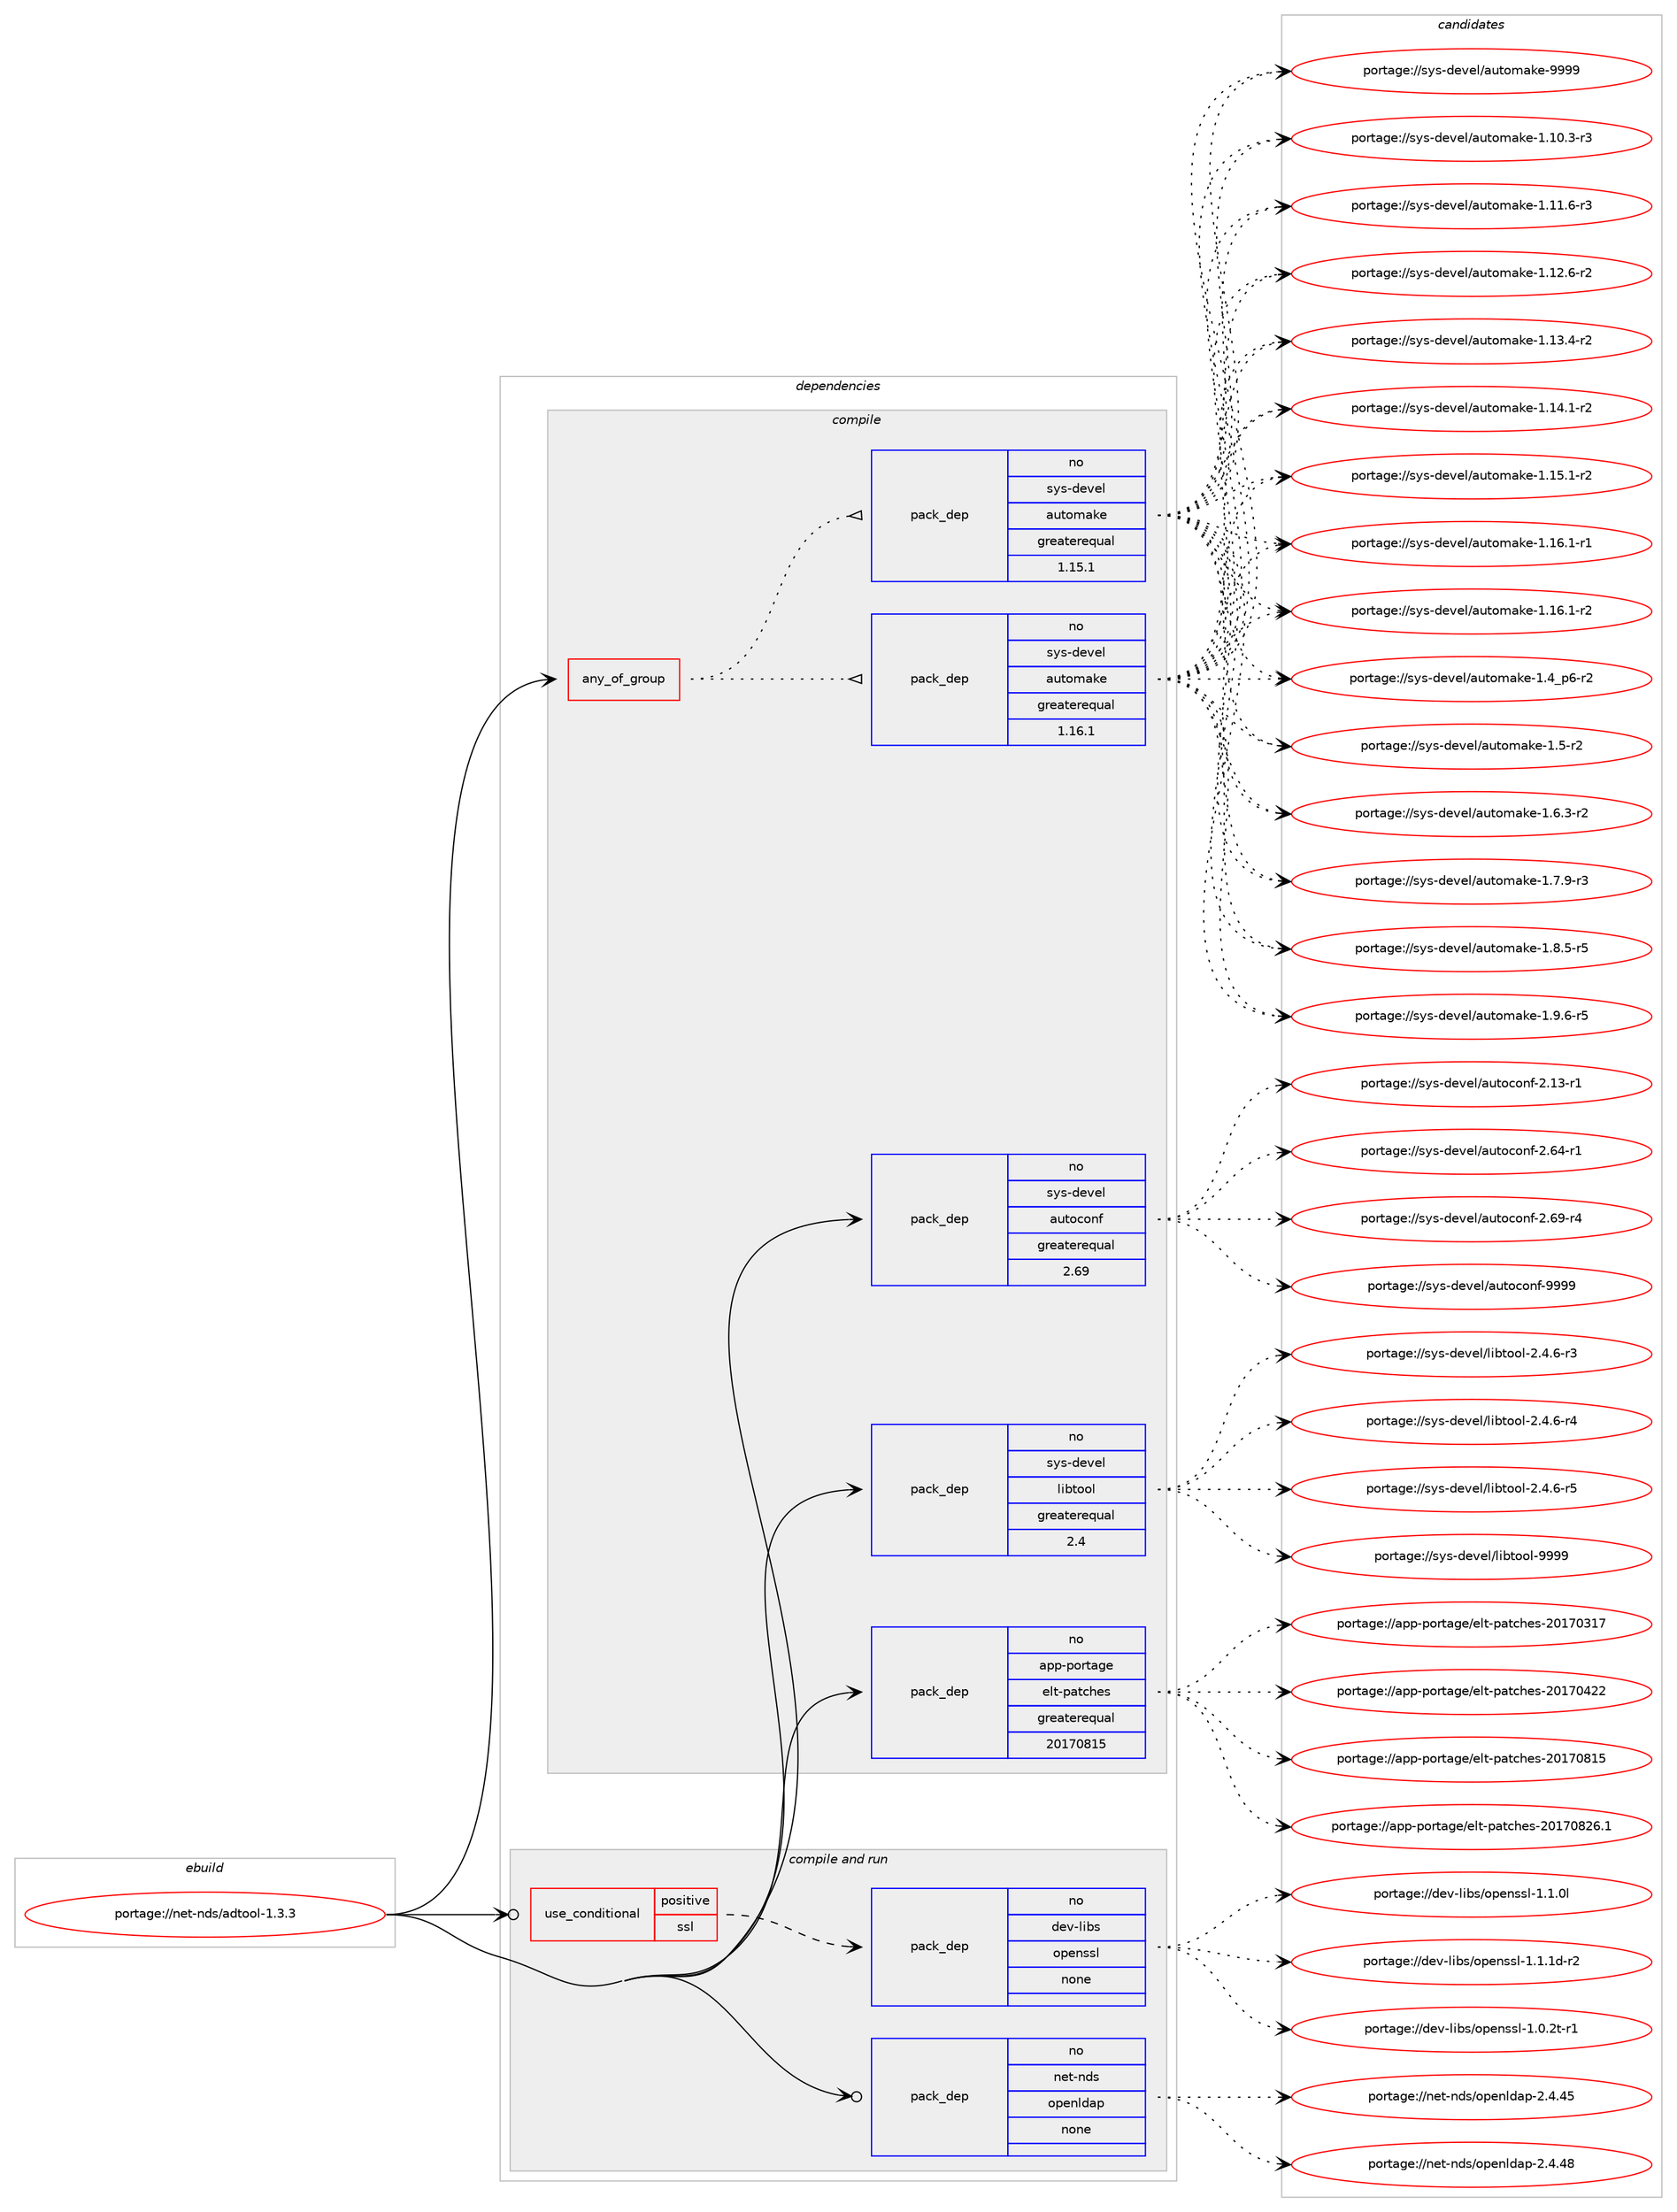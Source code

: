 digraph prolog {

# *************
# Graph options
# *************

newrank=true;
concentrate=true;
compound=true;
graph [rankdir=LR,fontname=Helvetica,fontsize=10,ranksep=1.5];#, ranksep=2.5, nodesep=0.2];
edge  [arrowhead=vee];
node  [fontname=Helvetica,fontsize=10];

# **********
# The ebuild
# **********

subgraph cluster_leftcol {
color=gray;
rank=same;
label=<<i>ebuild</i>>;
id [label="portage://net-nds/adtool-1.3.3", color=red, width=4, href="../net-nds/adtool-1.3.3.svg"];
}

# ****************
# The dependencies
# ****************

subgraph cluster_midcol {
color=gray;
label=<<i>dependencies</i>>;
subgraph cluster_compile {
fillcolor="#eeeeee";
style=filled;
label=<<i>compile</i>>;
subgraph any6077 {
dependency371532 [label=<<TABLE BORDER="0" CELLBORDER="1" CELLSPACING="0" CELLPADDING="4"><TR><TD CELLPADDING="10">any_of_group</TD></TR></TABLE>>, shape=none, color=red];subgraph pack272374 {
dependency371533 [label=<<TABLE BORDER="0" CELLBORDER="1" CELLSPACING="0" CELLPADDING="4" WIDTH="220"><TR><TD ROWSPAN="6" CELLPADDING="30">pack_dep</TD></TR><TR><TD WIDTH="110">no</TD></TR><TR><TD>sys-devel</TD></TR><TR><TD>automake</TD></TR><TR><TD>greaterequal</TD></TR><TR><TD>1.16.1</TD></TR></TABLE>>, shape=none, color=blue];
}
dependency371532:e -> dependency371533:w [weight=20,style="dotted",arrowhead="oinv"];
subgraph pack272375 {
dependency371534 [label=<<TABLE BORDER="0" CELLBORDER="1" CELLSPACING="0" CELLPADDING="4" WIDTH="220"><TR><TD ROWSPAN="6" CELLPADDING="30">pack_dep</TD></TR><TR><TD WIDTH="110">no</TD></TR><TR><TD>sys-devel</TD></TR><TR><TD>automake</TD></TR><TR><TD>greaterequal</TD></TR><TR><TD>1.15.1</TD></TR></TABLE>>, shape=none, color=blue];
}
dependency371532:e -> dependency371534:w [weight=20,style="dotted",arrowhead="oinv"];
}
id:e -> dependency371532:w [weight=20,style="solid",arrowhead="vee"];
subgraph pack272376 {
dependency371535 [label=<<TABLE BORDER="0" CELLBORDER="1" CELLSPACING="0" CELLPADDING="4" WIDTH="220"><TR><TD ROWSPAN="6" CELLPADDING="30">pack_dep</TD></TR><TR><TD WIDTH="110">no</TD></TR><TR><TD>app-portage</TD></TR><TR><TD>elt-patches</TD></TR><TR><TD>greaterequal</TD></TR><TR><TD>20170815</TD></TR></TABLE>>, shape=none, color=blue];
}
id:e -> dependency371535:w [weight=20,style="solid",arrowhead="vee"];
subgraph pack272377 {
dependency371536 [label=<<TABLE BORDER="0" CELLBORDER="1" CELLSPACING="0" CELLPADDING="4" WIDTH="220"><TR><TD ROWSPAN="6" CELLPADDING="30">pack_dep</TD></TR><TR><TD WIDTH="110">no</TD></TR><TR><TD>sys-devel</TD></TR><TR><TD>autoconf</TD></TR><TR><TD>greaterequal</TD></TR><TR><TD>2.69</TD></TR></TABLE>>, shape=none, color=blue];
}
id:e -> dependency371536:w [weight=20,style="solid",arrowhead="vee"];
subgraph pack272378 {
dependency371537 [label=<<TABLE BORDER="0" CELLBORDER="1" CELLSPACING="0" CELLPADDING="4" WIDTH="220"><TR><TD ROWSPAN="6" CELLPADDING="30">pack_dep</TD></TR><TR><TD WIDTH="110">no</TD></TR><TR><TD>sys-devel</TD></TR><TR><TD>libtool</TD></TR><TR><TD>greaterequal</TD></TR><TR><TD>2.4</TD></TR></TABLE>>, shape=none, color=blue];
}
id:e -> dependency371537:w [weight=20,style="solid",arrowhead="vee"];
}
subgraph cluster_compileandrun {
fillcolor="#eeeeee";
style=filled;
label=<<i>compile and run</i>>;
subgraph cond92892 {
dependency371538 [label=<<TABLE BORDER="0" CELLBORDER="1" CELLSPACING="0" CELLPADDING="4"><TR><TD ROWSPAN="3" CELLPADDING="10">use_conditional</TD></TR><TR><TD>positive</TD></TR><TR><TD>ssl</TD></TR></TABLE>>, shape=none, color=red];
subgraph pack272379 {
dependency371539 [label=<<TABLE BORDER="0" CELLBORDER="1" CELLSPACING="0" CELLPADDING="4" WIDTH="220"><TR><TD ROWSPAN="6" CELLPADDING="30">pack_dep</TD></TR><TR><TD WIDTH="110">no</TD></TR><TR><TD>dev-libs</TD></TR><TR><TD>openssl</TD></TR><TR><TD>none</TD></TR><TR><TD></TD></TR></TABLE>>, shape=none, color=blue];
}
dependency371538:e -> dependency371539:w [weight=20,style="dashed",arrowhead="vee"];
}
id:e -> dependency371538:w [weight=20,style="solid",arrowhead="odotvee"];
subgraph pack272380 {
dependency371540 [label=<<TABLE BORDER="0" CELLBORDER="1" CELLSPACING="0" CELLPADDING="4" WIDTH="220"><TR><TD ROWSPAN="6" CELLPADDING="30">pack_dep</TD></TR><TR><TD WIDTH="110">no</TD></TR><TR><TD>net-nds</TD></TR><TR><TD>openldap</TD></TR><TR><TD>none</TD></TR><TR><TD></TD></TR></TABLE>>, shape=none, color=blue];
}
id:e -> dependency371540:w [weight=20,style="solid",arrowhead="odotvee"];
}
subgraph cluster_run {
fillcolor="#eeeeee";
style=filled;
label=<<i>run</i>>;
}
}

# **************
# The candidates
# **************

subgraph cluster_choices {
rank=same;
color=gray;
label=<<i>candidates</i>>;

subgraph choice272374 {
color=black;
nodesep=1;
choiceportage11512111545100101118101108479711711611110997107101454946494846514511451 [label="portage://sys-devel/automake-1.10.3-r3", color=red, width=4,href="../sys-devel/automake-1.10.3-r3.svg"];
choiceportage11512111545100101118101108479711711611110997107101454946494946544511451 [label="portage://sys-devel/automake-1.11.6-r3", color=red, width=4,href="../sys-devel/automake-1.11.6-r3.svg"];
choiceportage11512111545100101118101108479711711611110997107101454946495046544511450 [label="portage://sys-devel/automake-1.12.6-r2", color=red, width=4,href="../sys-devel/automake-1.12.6-r2.svg"];
choiceportage11512111545100101118101108479711711611110997107101454946495146524511450 [label="portage://sys-devel/automake-1.13.4-r2", color=red, width=4,href="../sys-devel/automake-1.13.4-r2.svg"];
choiceportage11512111545100101118101108479711711611110997107101454946495246494511450 [label="portage://sys-devel/automake-1.14.1-r2", color=red, width=4,href="../sys-devel/automake-1.14.1-r2.svg"];
choiceportage11512111545100101118101108479711711611110997107101454946495346494511450 [label="portage://sys-devel/automake-1.15.1-r2", color=red, width=4,href="../sys-devel/automake-1.15.1-r2.svg"];
choiceportage11512111545100101118101108479711711611110997107101454946495446494511449 [label="portage://sys-devel/automake-1.16.1-r1", color=red, width=4,href="../sys-devel/automake-1.16.1-r1.svg"];
choiceportage11512111545100101118101108479711711611110997107101454946495446494511450 [label="portage://sys-devel/automake-1.16.1-r2", color=red, width=4,href="../sys-devel/automake-1.16.1-r2.svg"];
choiceportage115121115451001011181011084797117116111109971071014549465295112544511450 [label="portage://sys-devel/automake-1.4_p6-r2", color=red, width=4,href="../sys-devel/automake-1.4_p6-r2.svg"];
choiceportage11512111545100101118101108479711711611110997107101454946534511450 [label="portage://sys-devel/automake-1.5-r2", color=red, width=4,href="../sys-devel/automake-1.5-r2.svg"];
choiceportage115121115451001011181011084797117116111109971071014549465446514511450 [label="portage://sys-devel/automake-1.6.3-r2", color=red, width=4,href="../sys-devel/automake-1.6.3-r2.svg"];
choiceportage115121115451001011181011084797117116111109971071014549465546574511451 [label="portage://sys-devel/automake-1.7.9-r3", color=red, width=4,href="../sys-devel/automake-1.7.9-r3.svg"];
choiceportage115121115451001011181011084797117116111109971071014549465646534511453 [label="portage://sys-devel/automake-1.8.5-r5", color=red, width=4,href="../sys-devel/automake-1.8.5-r5.svg"];
choiceportage115121115451001011181011084797117116111109971071014549465746544511453 [label="portage://sys-devel/automake-1.9.6-r5", color=red, width=4,href="../sys-devel/automake-1.9.6-r5.svg"];
choiceportage115121115451001011181011084797117116111109971071014557575757 [label="portage://sys-devel/automake-9999", color=red, width=4,href="../sys-devel/automake-9999.svg"];
dependency371533:e -> choiceportage11512111545100101118101108479711711611110997107101454946494846514511451:w [style=dotted,weight="100"];
dependency371533:e -> choiceportage11512111545100101118101108479711711611110997107101454946494946544511451:w [style=dotted,weight="100"];
dependency371533:e -> choiceportage11512111545100101118101108479711711611110997107101454946495046544511450:w [style=dotted,weight="100"];
dependency371533:e -> choiceportage11512111545100101118101108479711711611110997107101454946495146524511450:w [style=dotted,weight="100"];
dependency371533:e -> choiceportage11512111545100101118101108479711711611110997107101454946495246494511450:w [style=dotted,weight="100"];
dependency371533:e -> choiceportage11512111545100101118101108479711711611110997107101454946495346494511450:w [style=dotted,weight="100"];
dependency371533:e -> choiceportage11512111545100101118101108479711711611110997107101454946495446494511449:w [style=dotted,weight="100"];
dependency371533:e -> choiceportage11512111545100101118101108479711711611110997107101454946495446494511450:w [style=dotted,weight="100"];
dependency371533:e -> choiceportage115121115451001011181011084797117116111109971071014549465295112544511450:w [style=dotted,weight="100"];
dependency371533:e -> choiceportage11512111545100101118101108479711711611110997107101454946534511450:w [style=dotted,weight="100"];
dependency371533:e -> choiceportage115121115451001011181011084797117116111109971071014549465446514511450:w [style=dotted,weight="100"];
dependency371533:e -> choiceportage115121115451001011181011084797117116111109971071014549465546574511451:w [style=dotted,weight="100"];
dependency371533:e -> choiceportage115121115451001011181011084797117116111109971071014549465646534511453:w [style=dotted,weight="100"];
dependency371533:e -> choiceportage115121115451001011181011084797117116111109971071014549465746544511453:w [style=dotted,weight="100"];
dependency371533:e -> choiceportage115121115451001011181011084797117116111109971071014557575757:w [style=dotted,weight="100"];
}
subgraph choice272375 {
color=black;
nodesep=1;
choiceportage11512111545100101118101108479711711611110997107101454946494846514511451 [label="portage://sys-devel/automake-1.10.3-r3", color=red, width=4,href="../sys-devel/automake-1.10.3-r3.svg"];
choiceportage11512111545100101118101108479711711611110997107101454946494946544511451 [label="portage://sys-devel/automake-1.11.6-r3", color=red, width=4,href="../sys-devel/automake-1.11.6-r3.svg"];
choiceportage11512111545100101118101108479711711611110997107101454946495046544511450 [label="portage://sys-devel/automake-1.12.6-r2", color=red, width=4,href="../sys-devel/automake-1.12.6-r2.svg"];
choiceportage11512111545100101118101108479711711611110997107101454946495146524511450 [label="portage://sys-devel/automake-1.13.4-r2", color=red, width=4,href="../sys-devel/automake-1.13.4-r2.svg"];
choiceportage11512111545100101118101108479711711611110997107101454946495246494511450 [label="portage://sys-devel/automake-1.14.1-r2", color=red, width=4,href="../sys-devel/automake-1.14.1-r2.svg"];
choiceportage11512111545100101118101108479711711611110997107101454946495346494511450 [label="portage://sys-devel/automake-1.15.1-r2", color=red, width=4,href="../sys-devel/automake-1.15.1-r2.svg"];
choiceportage11512111545100101118101108479711711611110997107101454946495446494511449 [label="portage://sys-devel/automake-1.16.1-r1", color=red, width=4,href="../sys-devel/automake-1.16.1-r1.svg"];
choiceportage11512111545100101118101108479711711611110997107101454946495446494511450 [label="portage://sys-devel/automake-1.16.1-r2", color=red, width=4,href="../sys-devel/automake-1.16.1-r2.svg"];
choiceportage115121115451001011181011084797117116111109971071014549465295112544511450 [label="portage://sys-devel/automake-1.4_p6-r2", color=red, width=4,href="../sys-devel/automake-1.4_p6-r2.svg"];
choiceportage11512111545100101118101108479711711611110997107101454946534511450 [label="portage://sys-devel/automake-1.5-r2", color=red, width=4,href="../sys-devel/automake-1.5-r2.svg"];
choiceportage115121115451001011181011084797117116111109971071014549465446514511450 [label="portage://sys-devel/automake-1.6.3-r2", color=red, width=4,href="../sys-devel/automake-1.6.3-r2.svg"];
choiceportage115121115451001011181011084797117116111109971071014549465546574511451 [label="portage://sys-devel/automake-1.7.9-r3", color=red, width=4,href="../sys-devel/automake-1.7.9-r3.svg"];
choiceportage115121115451001011181011084797117116111109971071014549465646534511453 [label="portage://sys-devel/automake-1.8.5-r5", color=red, width=4,href="../sys-devel/automake-1.8.5-r5.svg"];
choiceportage115121115451001011181011084797117116111109971071014549465746544511453 [label="portage://sys-devel/automake-1.9.6-r5", color=red, width=4,href="../sys-devel/automake-1.9.6-r5.svg"];
choiceportage115121115451001011181011084797117116111109971071014557575757 [label="portage://sys-devel/automake-9999", color=red, width=4,href="../sys-devel/automake-9999.svg"];
dependency371534:e -> choiceportage11512111545100101118101108479711711611110997107101454946494846514511451:w [style=dotted,weight="100"];
dependency371534:e -> choiceportage11512111545100101118101108479711711611110997107101454946494946544511451:w [style=dotted,weight="100"];
dependency371534:e -> choiceportage11512111545100101118101108479711711611110997107101454946495046544511450:w [style=dotted,weight="100"];
dependency371534:e -> choiceportage11512111545100101118101108479711711611110997107101454946495146524511450:w [style=dotted,weight="100"];
dependency371534:e -> choiceportage11512111545100101118101108479711711611110997107101454946495246494511450:w [style=dotted,weight="100"];
dependency371534:e -> choiceportage11512111545100101118101108479711711611110997107101454946495346494511450:w [style=dotted,weight="100"];
dependency371534:e -> choiceportage11512111545100101118101108479711711611110997107101454946495446494511449:w [style=dotted,weight="100"];
dependency371534:e -> choiceportage11512111545100101118101108479711711611110997107101454946495446494511450:w [style=dotted,weight="100"];
dependency371534:e -> choiceportage115121115451001011181011084797117116111109971071014549465295112544511450:w [style=dotted,weight="100"];
dependency371534:e -> choiceportage11512111545100101118101108479711711611110997107101454946534511450:w [style=dotted,weight="100"];
dependency371534:e -> choiceportage115121115451001011181011084797117116111109971071014549465446514511450:w [style=dotted,weight="100"];
dependency371534:e -> choiceportage115121115451001011181011084797117116111109971071014549465546574511451:w [style=dotted,weight="100"];
dependency371534:e -> choiceportage115121115451001011181011084797117116111109971071014549465646534511453:w [style=dotted,weight="100"];
dependency371534:e -> choiceportage115121115451001011181011084797117116111109971071014549465746544511453:w [style=dotted,weight="100"];
dependency371534:e -> choiceportage115121115451001011181011084797117116111109971071014557575757:w [style=dotted,weight="100"];
}
subgraph choice272376 {
color=black;
nodesep=1;
choiceportage97112112451121111141169710310147101108116451129711699104101115455048495548514955 [label="portage://app-portage/elt-patches-20170317", color=red, width=4,href="../app-portage/elt-patches-20170317.svg"];
choiceportage97112112451121111141169710310147101108116451129711699104101115455048495548525050 [label="portage://app-portage/elt-patches-20170422", color=red, width=4,href="../app-portage/elt-patches-20170422.svg"];
choiceportage97112112451121111141169710310147101108116451129711699104101115455048495548564953 [label="portage://app-portage/elt-patches-20170815", color=red, width=4,href="../app-portage/elt-patches-20170815.svg"];
choiceportage971121124511211111411697103101471011081164511297116991041011154550484955485650544649 [label="portage://app-portage/elt-patches-20170826.1", color=red, width=4,href="../app-portage/elt-patches-20170826.1.svg"];
dependency371535:e -> choiceportage97112112451121111141169710310147101108116451129711699104101115455048495548514955:w [style=dotted,weight="100"];
dependency371535:e -> choiceportage97112112451121111141169710310147101108116451129711699104101115455048495548525050:w [style=dotted,weight="100"];
dependency371535:e -> choiceportage97112112451121111141169710310147101108116451129711699104101115455048495548564953:w [style=dotted,weight="100"];
dependency371535:e -> choiceportage971121124511211111411697103101471011081164511297116991041011154550484955485650544649:w [style=dotted,weight="100"];
}
subgraph choice272377 {
color=black;
nodesep=1;
choiceportage1151211154510010111810110847971171161119911111010245504649514511449 [label="portage://sys-devel/autoconf-2.13-r1", color=red, width=4,href="../sys-devel/autoconf-2.13-r1.svg"];
choiceportage1151211154510010111810110847971171161119911111010245504654524511449 [label="portage://sys-devel/autoconf-2.64-r1", color=red, width=4,href="../sys-devel/autoconf-2.64-r1.svg"];
choiceportage1151211154510010111810110847971171161119911111010245504654574511452 [label="portage://sys-devel/autoconf-2.69-r4", color=red, width=4,href="../sys-devel/autoconf-2.69-r4.svg"];
choiceportage115121115451001011181011084797117116111991111101024557575757 [label="portage://sys-devel/autoconf-9999", color=red, width=4,href="../sys-devel/autoconf-9999.svg"];
dependency371536:e -> choiceportage1151211154510010111810110847971171161119911111010245504649514511449:w [style=dotted,weight="100"];
dependency371536:e -> choiceportage1151211154510010111810110847971171161119911111010245504654524511449:w [style=dotted,weight="100"];
dependency371536:e -> choiceportage1151211154510010111810110847971171161119911111010245504654574511452:w [style=dotted,weight="100"];
dependency371536:e -> choiceportage115121115451001011181011084797117116111991111101024557575757:w [style=dotted,weight="100"];
}
subgraph choice272378 {
color=black;
nodesep=1;
choiceportage1151211154510010111810110847108105981161111111084550465246544511451 [label="portage://sys-devel/libtool-2.4.6-r3", color=red, width=4,href="../sys-devel/libtool-2.4.6-r3.svg"];
choiceportage1151211154510010111810110847108105981161111111084550465246544511452 [label="portage://sys-devel/libtool-2.4.6-r4", color=red, width=4,href="../sys-devel/libtool-2.4.6-r4.svg"];
choiceportage1151211154510010111810110847108105981161111111084550465246544511453 [label="portage://sys-devel/libtool-2.4.6-r5", color=red, width=4,href="../sys-devel/libtool-2.4.6-r5.svg"];
choiceportage1151211154510010111810110847108105981161111111084557575757 [label="portage://sys-devel/libtool-9999", color=red, width=4,href="../sys-devel/libtool-9999.svg"];
dependency371537:e -> choiceportage1151211154510010111810110847108105981161111111084550465246544511451:w [style=dotted,weight="100"];
dependency371537:e -> choiceportage1151211154510010111810110847108105981161111111084550465246544511452:w [style=dotted,weight="100"];
dependency371537:e -> choiceportage1151211154510010111810110847108105981161111111084550465246544511453:w [style=dotted,weight="100"];
dependency371537:e -> choiceportage1151211154510010111810110847108105981161111111084557575757:w [style=dotted,weight="100"];
}
subgraph choice272379 {
color=black;
nodesep=1;
choiceportage1001011184510810598115471111121011101151151084549464846501164511449 [label="portage://dev-libs/openssl-1.0.2t-r1", color=red, width=4,href="../dev-libs/openssl-1.0.2t-r1.svg"];
choiceportage100101118451081059811547111112101110115115108454946494648108 [label="portage://dev-libs/openssl-1.1.0l", color=red, width=4,href="../dev-libs/openssl-1.1.0l.svg"];
choiceportage1001011184510810598115471111121011101151151084549464946491004511450 [label="portage://dev-libs/openssl-1.1.1d-r2", color=red, width=4,href="../dev-libs/openssl-1.1.1d-r2.svg"];
dependency371539:e -> choiceportage1001011184510810598115471111121011101151151084549464846501164511449:w [style=dotted,weight="100"];
dependency371539:e -> choiceportage100101118451081059811547111112101110115115108454946494648108:w [style=dotted,weight="100"];
dependency371539:e -> choiceportage1001011184510810598115471111121011101151151084549464946491004511450:w [style=dotted,weight="100"];
}
subgraph choice272380 {
color=black;
nodesep=1;
choiceportage11010111645110100115471111121011101081009711245504652465253 [label="portage://net-nds/openldap-2.4.45", color=red, width=4,href="../net-nds/openldap-2.4.45.svg"];
choiceportage11010111645110100115471111121011101081009711245504652465256 [label="portage://net-nds/openldap-2.4.48", color=red, width=4,href="../net-nds/openldap-2.4.48.svg"];
dependency371540:e -> choiceportage11010111645110100115471111121011101081009711245504652465253:w [style=dotted,weight="100"];
dependency371540:e -> choiceportage11010111645110100115471111121011101081009711245504652465256:w [style=dotted,weight="100"];
}
}

}
